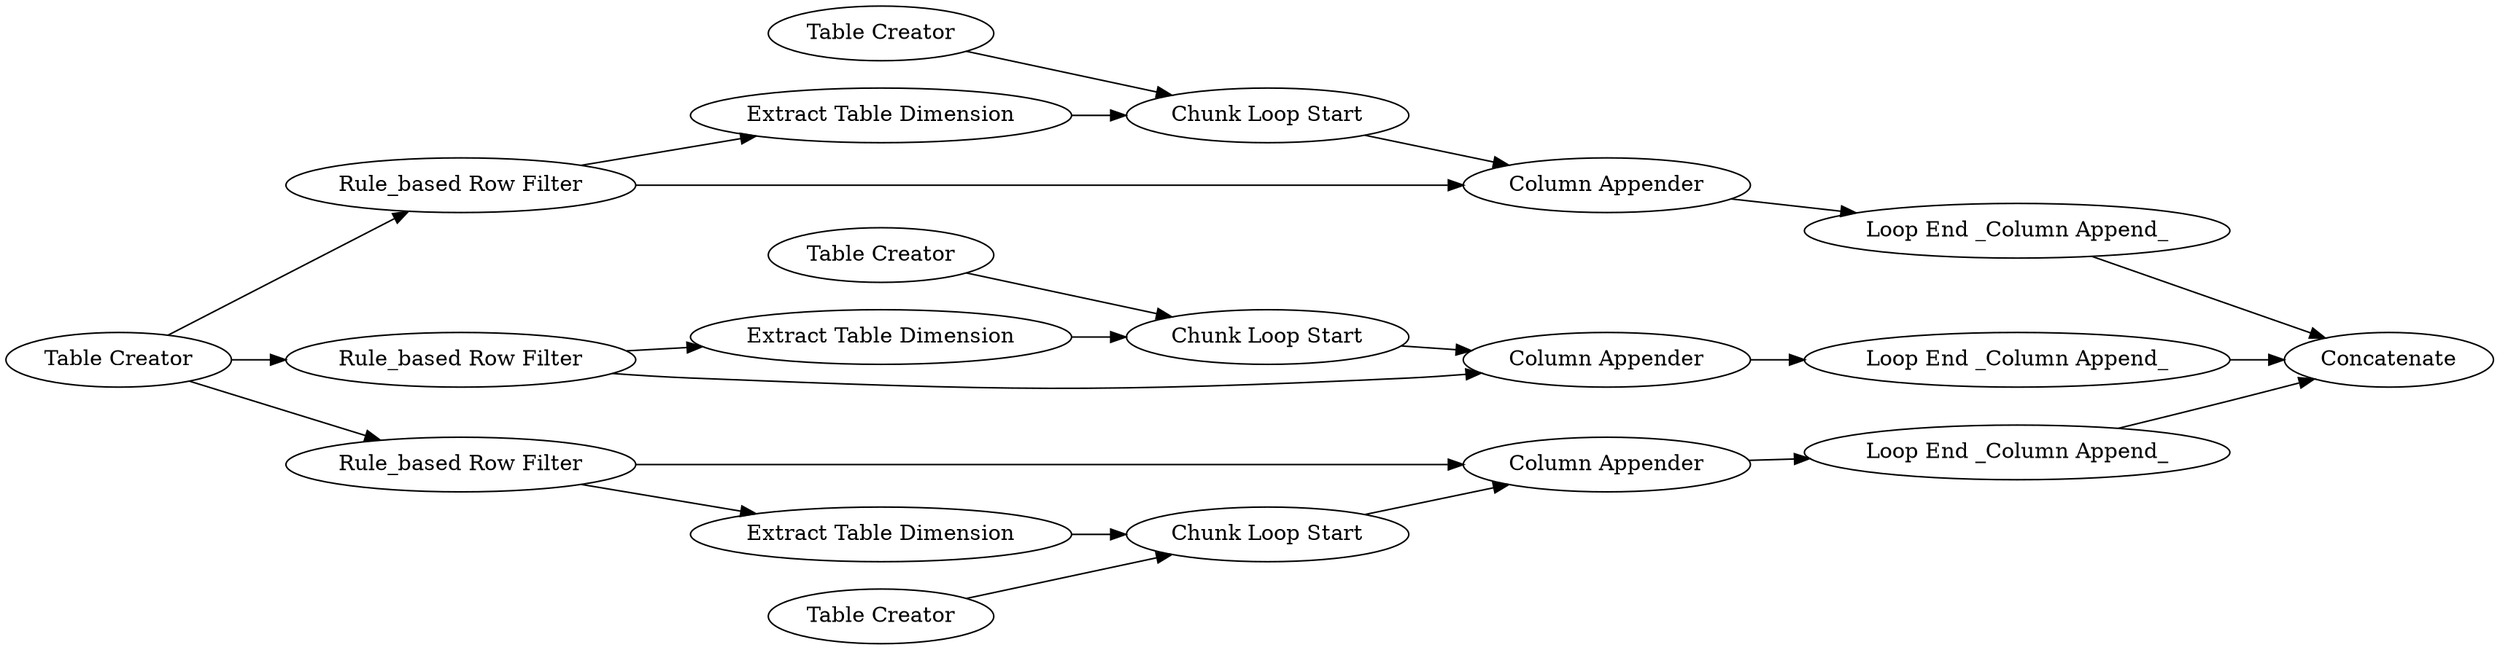 digraph {
	1 [label="Table Creator"]
	2 [label="Table Creator"]
	3 [label="Rule_based Row Filter"]
	4 [label="Rule_based Row Filter"]
	5 [label="Rule_based Row Filter"]
	6 [label="Chunk Loop Start"]
	7 [label="Column Appender"]
	9 [label="Extract Table Dimension"]
	10 [label="Table Creator"]
	11 [label="Table Creator"]
	12 [label="Loop End _Column Append_"]
	13 [label="Chunk Loop Start"]
	14 [label="Column Appender"]
	15 [label="Extract Table Dimension"]
	16 [label="Loop End _Column Append_"]
	17 [label="Chunk Loop Start"]
	18 [label="Column Appender"]
	19 [label="Extract Table Dimension"]
	20 [label="Loop End _Column Append_"]
	21 [label=Concatenate]
	1 -> 6
	2 -> 3
	2 -> 4
	2 -> 5
	3 -> 9
	3 -> 7
	4 -> 15
	4 -> 14
	5 -> 19
	5 -> 18
	6 -> 7
	7 -> 12
	9 -> 6
	10 -> 13
	11 -> 17
	12 -> 21
	13 -> 14
	14 -> 16
	15 -> 13
	16 -> 21
	17 -> 18
	18 -> 20
	19 -> 17
	20 -> 21
	rankdir=LR
}
